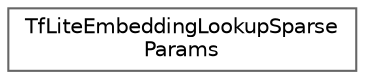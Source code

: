 digraph "Graphical Class Hierarchy"
{
 // LATEX_PDF_SIZE
  bgcolor="transparent";
  edge [fontname=Helvetica,fontsize=10,labelfontname=Helvetica,labelfontsize=10];
  node [fontname=Helvetica,fontsize=10,shape=box,height=0.2,width=0.4];
  rankdir="LR";
  Node0 [id="Node000000",label="TfLiteEmbeddingLookupSparse\lParams",height=0.2,width=0.4,color="grey40", fillcolor="white", style="filled",URL="$struct_tf_lite_embedding_lookup_sparse_params.html",tooltip=" "];
}
